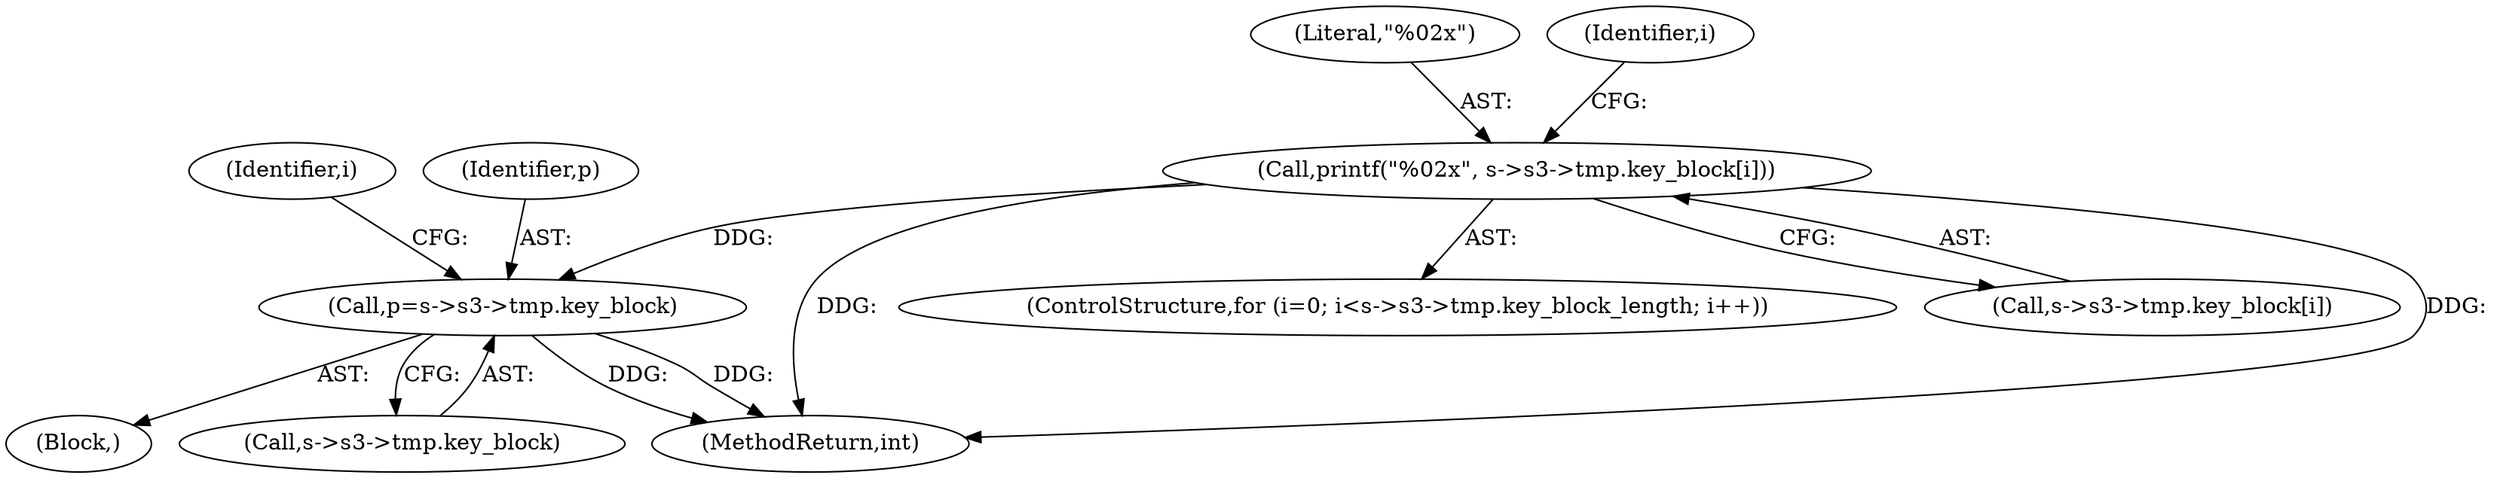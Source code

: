 digraph "0_openssl_34628967f1e65dc8f34e000f0f5518e21afbfc7b_0@array" {
"1000259" [label="(Call,printf(\"%02x\", s->s3->tmp.key_block[i]))"];
"1000576" [label="(Call,p=s->s3->tmp.key_block)"];
"1001068" [label="(MethodReturn,int)"];
"1000111" [label="(Block,)"];
"1000260" [label="(Literal,\"%02x\")"];
"1000244" [label="(ControlStructure,for (i=0; i<s->s3->tmp.key_block_length; i++))"];
"1000578" [label="(Call,s->s3->tmp.key_block)"];
"1000259" [label="(Call,printf(\"%02x\", s->s3->tmp.key_block[i]))"];
"1000576" [label="(Call,p=s->s3->tmp.key_block)"];
"1000261" [label="(Call,s->s3->tmp.key_block[i])"];
"1000586" [label="(Identifier,i)"];
"1000577" [label="(Identifier,p)"];
"1000258" [label="(Identifier,i)"];
"1000259" -> "1000244"  [label="AST: "];
"1000259" -> "1000261"  [label="CFG: "];
"1000260" -> "1000259"  [label="AST: "];
"1000261" -> "1000259"  [label="AST: "];
"1000258" -> "1000259"  [label="CFG: "];
"1000259" -> "1001068"  [label="DDG: "];
"1000259" -> "1001068"  [label="DDG: "];
"1000259" -> "1000576"  [label="DDG: "];
"1000576" -> "1000111"  [label="AST: "];
"1000576" -> "1000578"  [label="CFG: "];
"1000577" -> "1000576"  [label="AST: "];
"1000578" -> "1000576"  [label="AST: "];
"1000586" -> "1000576"  [label="CFG: "];
"1000576" -> "1001068"  [label="DDG: "];
"1000576" -> "1001068"  [label="DDG: "];
}
